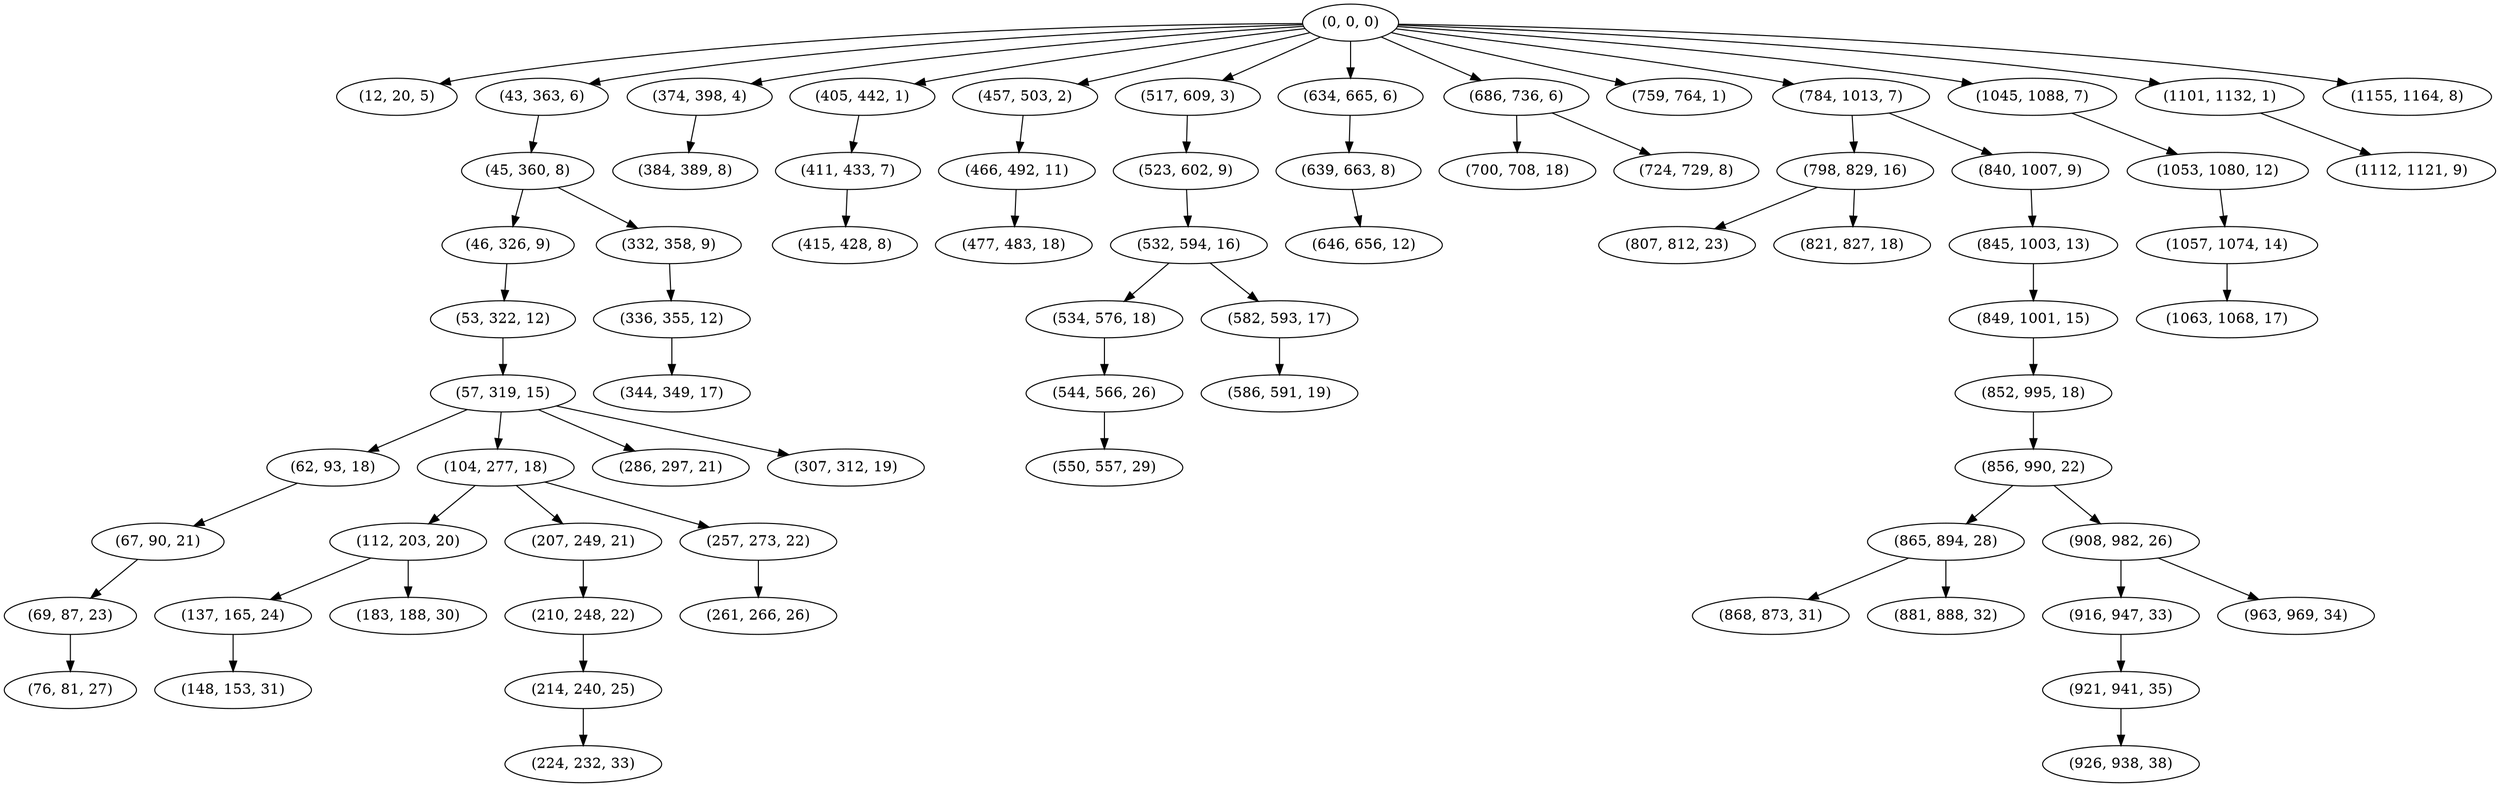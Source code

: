 digraph tree {
    "(0, 0, 0)";
    "(12, 20, 5)";
    "(43, 363, 6)";
    "(45, 360, 8)";
    "(46, 326, 9)";
    "(53, 322, 12)";
    "(57, 319, 15)";
    "(62, 93, 18)";
    "(67, 90, 21)";
    "(69, 87, 23)";
    "(76, 81, 27)";
    "(104, 277, 18)";
    "(112, 203, 20)";
    "(137, 165, 24)";
    "(148, 153, 31)";
    "(183, 188, 30)";
    "(207, 249, 21)";
    "(210, 248, 22)";
    "(214, 240, 25)";
    "(224, 232, 33)";
    "(257, 273, 22)";
    "(261, 266, 26)";
    "(286, 297, 21)";
    "(307, 312, 19)";
    "(332, 358, 9)";
    "(336, 355, 12)";
    "(344, 349, 17)";
    "(374, 398, 4)";
    "(384, 389, 8)";
    "(405, 442, 1)";
    "(411, 433, 7)";
    "(415, 428, 8)";
    "(457, 503, 2)";
    "(466, 492, 11)";
    "(477, 483, 18)";
    "(517, 609, 3)";
    "(523, 602, 9)";
    "(532, 594, 16)";
    "(534, 576, 18)";
    "(544, 566, 26)";
    "(550, 557, 29)";
    "(582, 593, 17)";
    "(586, 591, 19)";
    "(634, 665, 6)";
    "(639, 663, 8)";
    "(646, 656, 12)";
    "(686, 736, 6)";
    "(700, 708, 18)";
    "(724, 729, 8)";
    "(759, 764, 1)";
    "(784, 1013, 7)";
    "(798, 829, 16)";
    "(807, 812, 23)";
    "(821, 827, 18)";
    "(840, 1007, 9)";
    "(845, 1003, 13)";
    "(849, 1001, 15)";
    "(852, 995, 18)";
    "(856, 990, 22)";
    "(865, 894, 28)";
    "(868, 873, 31)";
    "(881, 888, 32)";
    "(908, 982, 26)";
    "(916, 947, 33)";
    "(921, 941, 35)";
    "(926, 938, 38)";
    "(963, 969, 34)";
    "(1045, 1088, 7)";
    "(1053, 1080, 12)";
    "(1057, 1074, 14)";
    "(1063, 1068, 17)";
    "(1101, 1132, 1)";
    "(1112, 1121, 9)";
    "(1155, 1164, 8)";
    "(0, 0, 0)" -> "(12, 20, 5)";
    "(0, 0, 0)" -> "(43, 363, 6)";
    "(0, 0, 0)" -> "(374, 398, 4)";
    "(0, 0, 0)" -> "(405, 442, 1)";
    "(0, 0, 0)" -> "(457, 503, 2)";
    "(0, 0, 0)" -> "(517, 609, 3)";
    "(0, 0, 0)" -> "(634, 665, 6)";
    "(0, 0, 0)" -> "(686, 736, 6)";
    "(0, 0, 0)" -> "(759, 764, 1)";
    "(0, 0, 0)" -> "(784, 1013, 7)";
    "(0, 0, 0)" -> "(1045, 1088, 7)";
    "(0, 0, 0)" -> "(1101, 1132, 1)";
    "(0, 0, 0)" -> "(1155, 1164, 8)";
    "(43, 363, 6)" -> "(45, 360, 8)";
    "(45, 360, 8)" -> "(46, 326, 9)";
    "(45, 360, 8)" -> "(332, 358, 9)";
    "(46, 326, 9)" -> "(53, 322, 12)";
    "(53, 322, 12)" -> "(57, 319, 15)";
    "(57, 319, 15)" -> "(62, 93, 18)";
    "(57, 319, 15)" -> "(104, 277, 18)";
    "(57, 319, 15)" -> "(286, 297, 21)";
    "(57, 319, 15)" -> "(307, 312, 19)";
    "(62, 93, 18)" -> "(67, 90, 21)";
    "(67, 90, 21)" -> "(69, 87, 23)";
    "(69, 87, 23)" -> "(76, 81, 27)";
    "(104, 277, 18)" -> "(112, 203, 20)";
    "(104, 277, 18)" -> "(207, 249, 21)";
    "(104, 277, 18)" -> "(257, 273, 22)";
    "(112, 203, 20)" -> "(137, 165, 24)";
    "(112, 203, 20)" -> "(183, 188, 30)";
    "(137, 165, 24)" -> "(148, 153, 31)";
    "(207, 249, 21)" -> "(210, 248, 22)";
    "(210, 248, 22)" -> "(214, 240, 25)";
    "(214, 240, 25)" -> "(224, 232, 33)";
    "(257, 273, 22)" -> "(261, 266, 26)";
    "(332, 358, 9)" -> "(336, 355, 12)";
    "(336, 355, 12)" -> "(344, 349, 17)";
    "(374, 398, 4)" -> "(384, 389, 8)";
    "(405, 442, 1)" -> "(411, 433, 7)";
    "(411, 433, 7)" -> "(415, 428, 8)";
    "(457, 503, 2)" -> "(466, 492, 11)";
    "(466, 492, 11)" -> "(477, 483, 18)";
    "(517, 609, 3)" -> "(523, 602, 9)";
    "(523, 602, 9)" -> "(532, 594, 16)";
    "(532, 594, 16)" -> "(534, 576, 18)";
    "(532, 594, 16)" -> "(582, 593, 17)";
    "(534, 576, 18)" -> "(544, 566, 26)";
    "(544, 566, 26)" -> "(550, 557, 29)";
    "(582, 593, 17)" -> "(586, 591, 19)";
    "(634, 665, 6)" -> "(639, 663, 8)";
    "(639, 663, 8)" -> "(646, 656, 12)";
    "(686, 736, 6)" -> "(700, 708, 18)";
    "(686, 736, 6)" -> "(724, 729, 8)";
    "(784, 1013, 7)" -> "(798, 829, 16)";
    "(784, 1013, 7)" -> "(840, 1007, 9)";
    "(798, 829, 16)" -> "(807, 812, 23)";
    "(798, 829, 16)" -> "(821, 827, 18)";
    "(840, 1007, 9)" -> "(845, 1003, 13)";
    "(845, 1003, 13)" -> "(849, 1001, 15)";
    "(849, 1001, 15)" -> "(852, 995, 18)";
    "(852, 995, 18)" -> "(856, 990, 22)";
    "(856, 990, 22)" -> "(865, 894, 28)";
    "(856, 990, 22)" -> "(908, 982, 26)";
    "(865, 894, 28)" -> "(868, 873, 31)";
    "(865, 894, 28)" -> "(881, 888, 32)";
    "(908, 982, 26)" -> "(916, 947, 33)";
    "(908, 982, 26)" -> "(963, 969, 34)";
    "(916, 947, 33)" -> "(921, 941, 35)";
    "(921, 941, 35)" -> "(926, 938, 38)";
    "(1045, 1088, 7)" -> "(1053, 1080, 12)";
    "(1053, 1080, 12)" -> "(1057, 1074, 14)";
    "(1057, 1074, 14)" -> "(1063, 1068, 17)";
    "(1101, 1132, 1)" -> "(1112, 1121, 9)";
}
